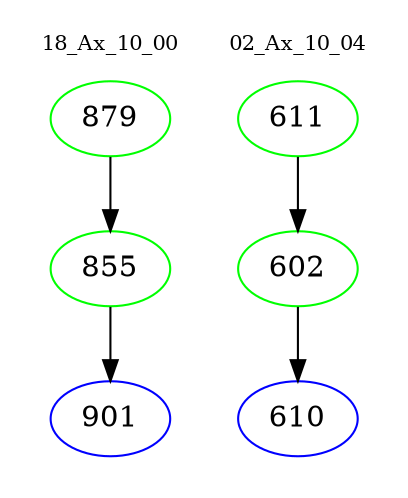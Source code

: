 digraph{
subgraph cluster_0 {
color = white
label = "18_Ax_10_00";
fontsize=10;
T0_879 [label="879", color="green"]
T0_879 -> T0_855 [color="black"]
T0_855 [label="855", color="green"]
T0_855 -> T0_901 [color="black"]
T0_901 [label="901", color="blue"]
}
subgraph cluster_1 {
color = white
label = "02_Ax_10_04";
fontsize=10;
T1_611 [label="611", color="green"]
T1_611 -> T1_602 [color="black"]
T1_602 [label="602", color="green"]
T1_602 -> T1_610 [color="black"]
T1_610 [label="610", color="blue"]
}
}
